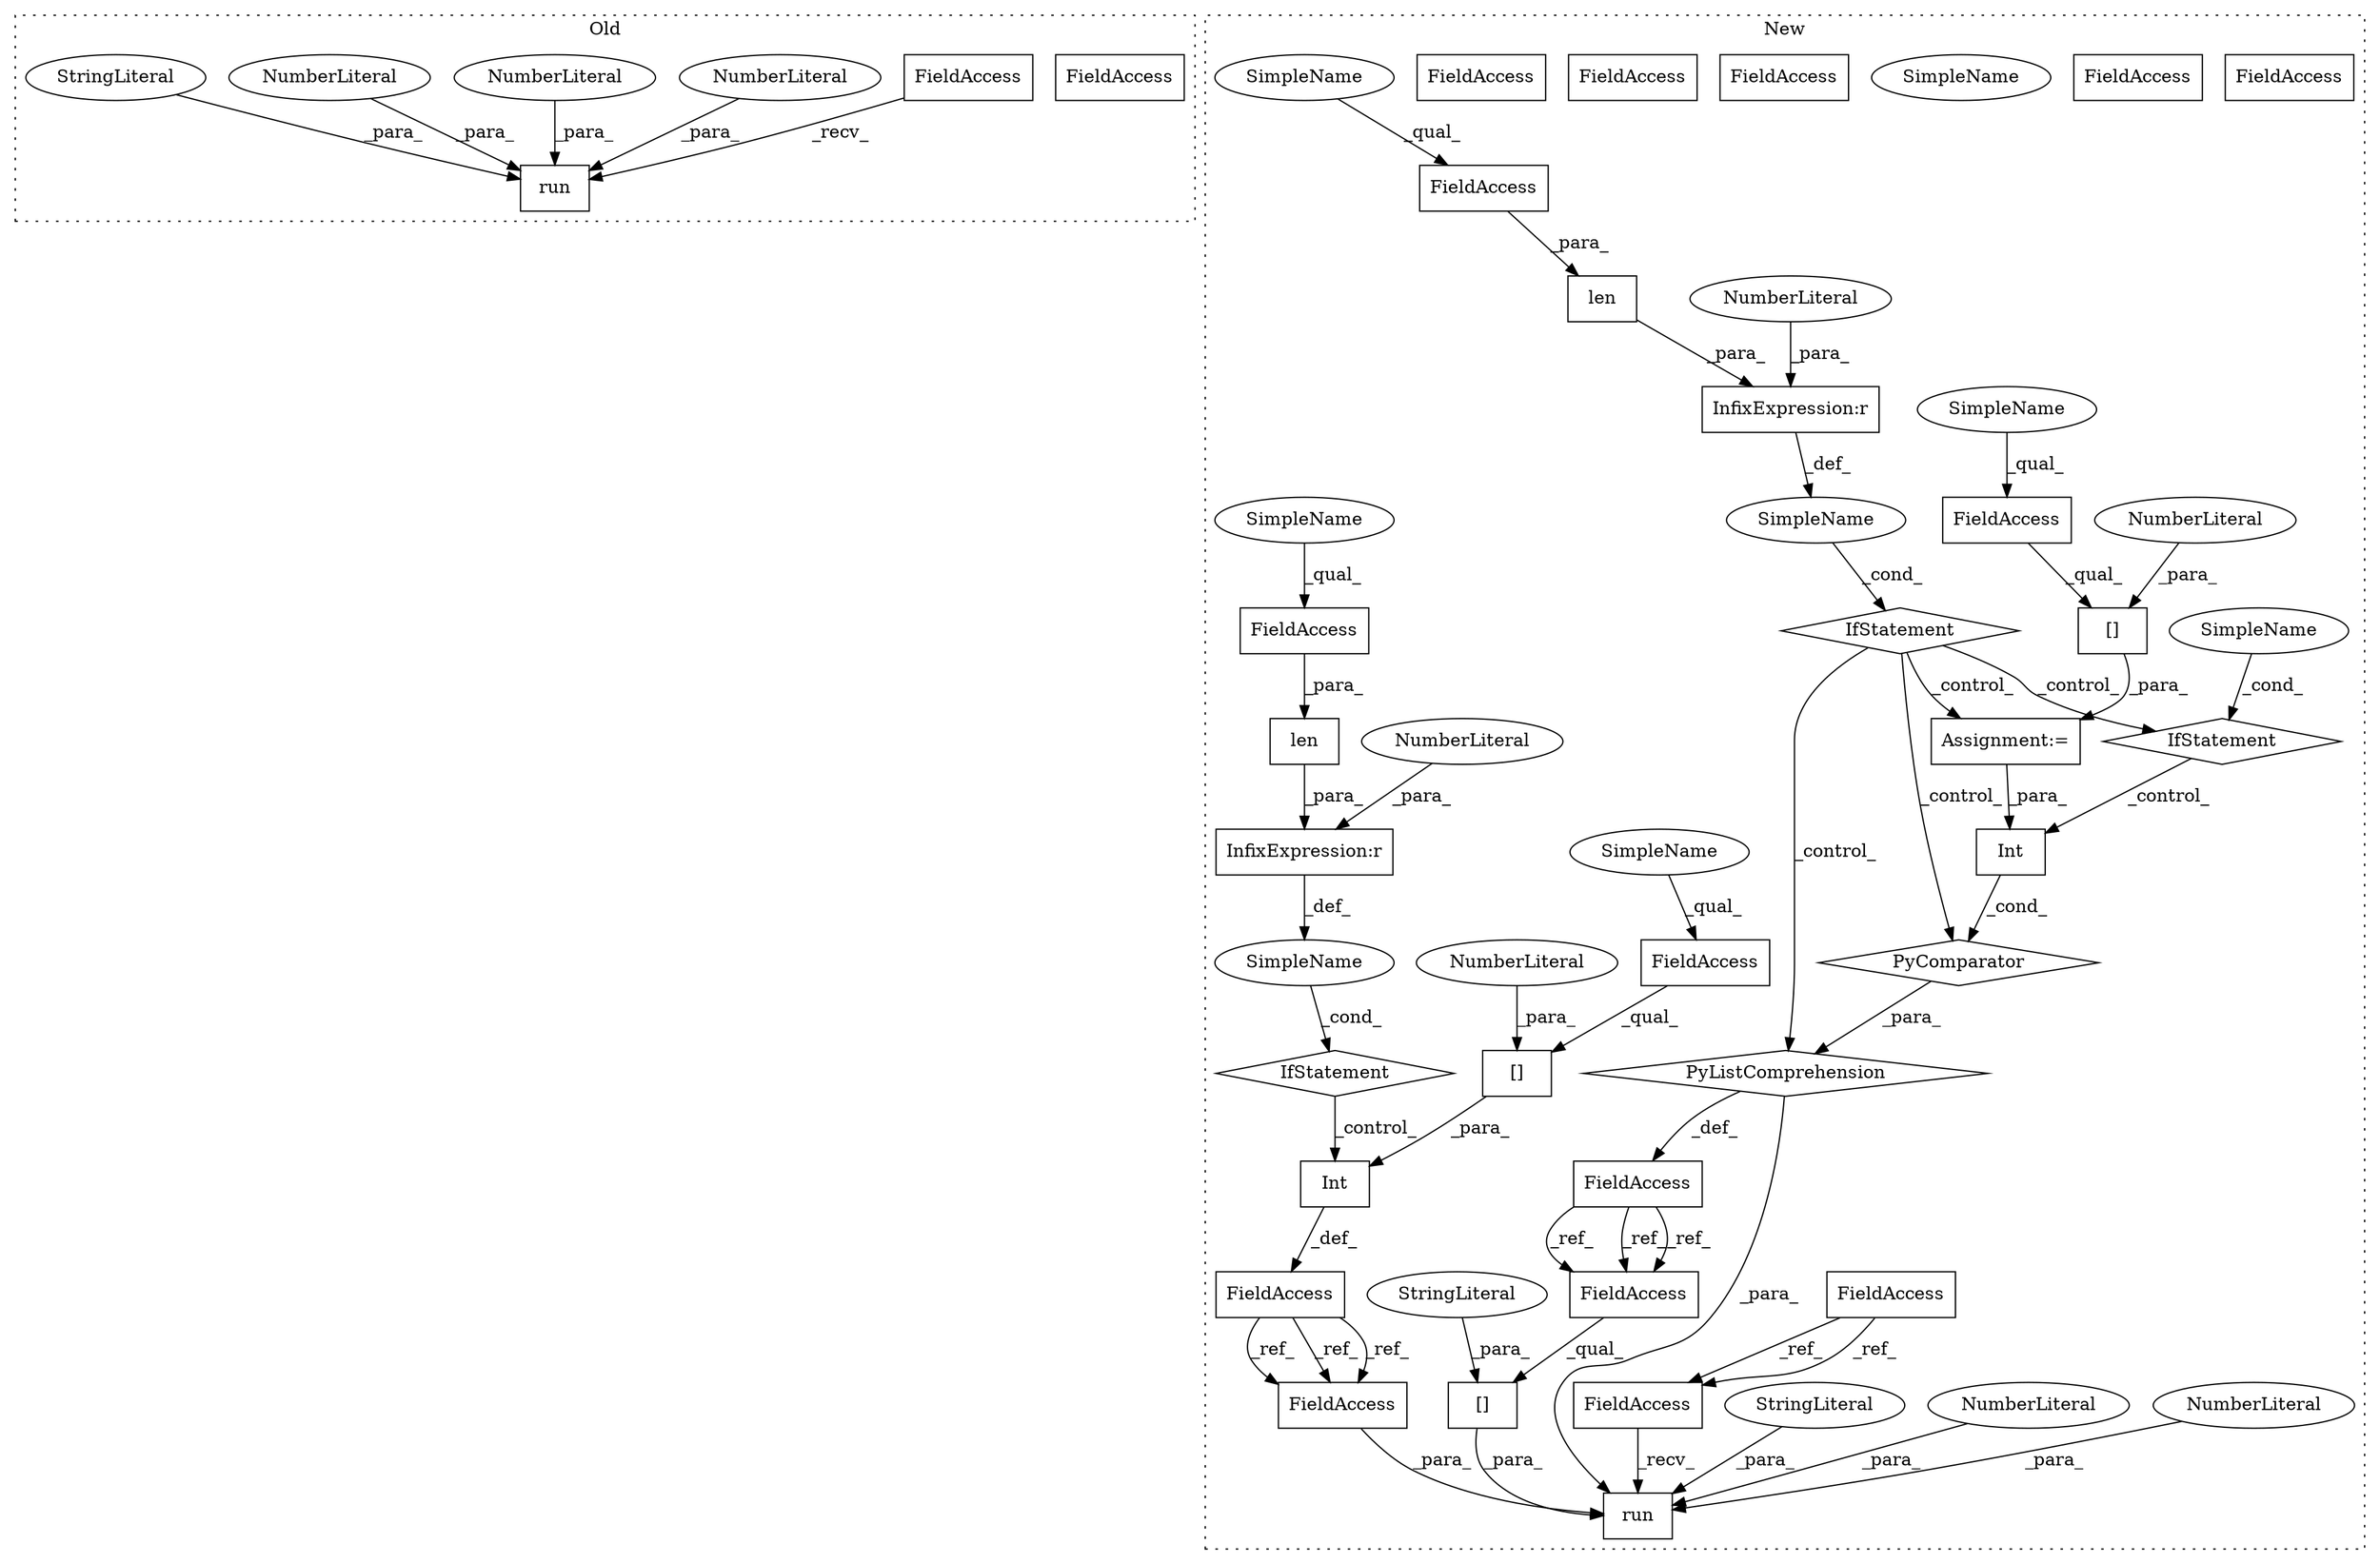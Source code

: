 digraph G {
subgraph cluster0 {
1 [label="run" a="32" s="2081,2126" l="4,1" shape="box"];
6 [label="FieldAccess" a="22" s="2072" l="8" shape="box"];
17 [label="NumberLiteral" a="34" s="2085" l="1" shape="ellipse"];
18 [label="NumberLiteral" a="34" s="2087" l="4" shape="ellipse"];
19 [label="NumberLiteral" a="34" s="2092" l="1" shape="ellipse"];
42 [label="StringLiteral" a="45" s="2094" l="13" shape="ellipse"];
48 [label="FieldAccess" a="22" s="2072" l="8" shape="box"];
label = "Old";
style="dotted";
}
subgraph cluster1 {
2 [label="len" a="32" s="2144,2156" l="4,1" shape="box"];
3 [label="FieldAccess" a="22" s="2148" l="8" shape="box"];
4 [label="IfStatement" a="25" s="2163" l="3" shape="diamond"];
5 [label="InfixExpression:r" a="27" s="2157" l="4" shape="box"];
7 [label="NumberLiteral" a="34" s="2161" l="1" shape="ellipse"];
8 [label="SimpleName" a="42" s="" l="" shape="ellipse"];
9 [label="Assignment:=" a="7" s="2268" l="30" shape="box"];
10 [label="FieldAccess" a="22" s="2133" l="8" shape="box"];
11 [label="FieldAccess" a="22" s="2351" l="8" shape="box"];
12 [label="FieldAccess" a="22" s="2114" l="8" shape="box"];
13 [label="[]" a="2" s="2114,2124" l="9,1" shape="box"];
14 [label="FieldAccess" a="22" s="2088" l="8" shape="box"];
15 [label="[]" a="2" s="2351,2385" l="9,1" shape="box"];
16 [label="PyComparator" a="113" s="2268" l="30" shape="diamond"];
20 [label="NumberLiteral" a="34" s="2123" l="1" shape="ellipse"];
21 [label="[]" a="2" s="2278,2288" l="9,1" shape="box"];
22 [label="NumberLiteral" a="34" s="2287" l="1" shape="ellipse"];
23 [label="len" a="32" s="2084,2096" l="4,1" shape="box"];
24 [label="InfixExpression:r" a="27" s="2097" l="4" shape="box"];
25 [label="NumberLiteral" a="34" s="2101" l="1" shape="ellipse"];
26 [label="FieldAccess" a="22" s="2278" l="8" shape="box"];
27 [label="IfStatement" a="25" s="2103" l="3" shape="diamond"];
28 [label="SimpleName" a="42" s="" l="" shape="ellipse"];
29 [label="Int" a="32" s="2110,2125" l="4,1" shape="box"];
30 [label="FieldAccess" a="22" s="2072" l="9" shape="box"];
31 [label="FieldAccess" a="22" s="2327" l="9" shape="box"];
32 [label="IfStatement" a="25" s="2268" l="30" shape="diamond"];
33 [label="Int" a="32" s="2198,2206" l="4,1" shape="box"];
34 [label="SimpleName" a="42" s="2293" l="5" shape="ellipse"];
35 [label="run" a="32" s="2316,2386" l="4,1" shape="box"];
36 [label="NumberLiteral" a="34" s="2320" l="1" shape="ellipse"];
37 [label="NumberLiteral" a="34" s="2322" l="4" shape="ellipse"];
38 [label="FieldAccess" a="22" s="2307" l="8" shape="box"];
39 [label="StringLiteral" a="45" s="2337" l="13" shape="ellipse"];
40 [label="PyListComprehension" a="109" s="2198" l="108" shape="diamond"];
41 [label="StringLiteral" a="45" s="2360" l="25" shape="ellipse"];
43 [label="FieldAccess" a="22" s="1844" l="8" shape="box"];
44 [label="SimpleName" a="42" s="2293" l="5" shape="ellipse"];
45 [label="FieldAccess" a="22" s="2307" l="8" shape="box"];
46 [label="FieldAccess" a="22" s="2327" l="9" shape="box"];
47 [label="FieldAccess" a="22" s="2351" l="8" shape="box"];
49 [label="FieldAccess" a="22" s="2327" l="9" shape="box"];
50 [label="SimpleName" a="42" s="2278" l="3" shape="ellipse"];
51 [label="SimpleName" a="42" s="2088" l="3" shape="ellipse"];
52 [label="SimpleName" a="42" s="2148" l="3" shape="ellipse"];
53 [label="SimpleName" a="42" s="2114" l="3" shape="ellipse"];
54 [label="FieldAccess" a="22" s="2351" l="8" shape="box"];
label = "New";
style="dotted";
}
2 -> 5 [label="_para_"];
3 -> 2 [label="_para_"];
4 -> 40 [label="_control_"];
4 -> 16 [label="_control_"];
4 -> 32 [label="_control_"];
4 -> 9 [label="_control_"];
5 -> 8 [label="_def_"];
7 -> 5 [label="_para_"];
8 -> 4 [label="_cond_"];
9 -> 33 [label="_para_"];
10 -> 54 [label="_ref_"];
10 -> 54 [label="_ref_"];
10 -> 54 [label="_ref_"];
12 -> 13 [label="_qual_"];
13 -> 29 [label="_para_"];
14 -> 23 [label="_para_"];
15 -> 35 [label="_para_"];
16 -> 40 [label="_para_"];
17 -> 1 [label="_para_"];
18 -> 1 [label="_para_"];
19 -> 1 [label="_para_"];
20 -> 13 [label="_para_"];
21 -> 9 [label="_para_"];
22 -> 21 [label="_para_"];
23 -> 24 [label="_para_"];
24 -> 28 [label="_def_"];
25 -> 24 [label="_para_"];
26 -> 21 [label="_qual_"];
27 -> 29 [label="_control_"];
28 -> 27 [label="_cond_"];
29 -> 30 [label="_def_"];
30 -> 49 [label="_ref_"];
30 -> 49 [label="_ref_"];
30 -> 49 [label="_ref_"];
32 -> 33 [label="_control_"];
33 -> 16 [label="_cond_"];
36 -> 35 [label="_para_"];
37 -> 35 [label="_para_"];
39 -> 35 [label="_para_"];
40 -> 10 [label="_def_"];
40 -> 35 [label="_para_"];
41 -> 15 [label="_para_"];
42 -> 1 [label="_para_"];
43 -> 45 [label="_ref_"];
43 -> 45 [label="_ref_"];
44 -> 32 [label="_cond_"];
45 -> 35 [label="_recv_"];
48 -> 1 [label="_recv_"];
49 -> 35 [label="_para_"];
50 -> 26 [label="_qual_"];
51 -> 14 [label="_qual_"];
52 -> 3 [label="_qual_"];
53 -> 12 [label="_qual_"];
54 -> 15 [label="_qual_"];
}